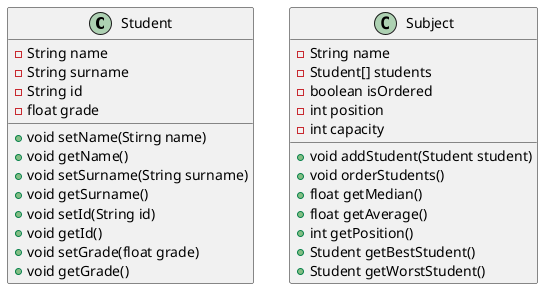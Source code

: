 @startuml
class Student{
- String name
- String surname
- String id
- float grade
+ void setName(Stirng name)
+ void getName()
+ void setSurname(String surname)
+ void getSurname()
+ void setId(String id)
+ void getId()
+ void setGrade(float grade)
+ void getGrade()
}
class Subject{
- String name
- Student[] students
- boolean isOrdered
- int position
- int capacity
+ void addStudent(Student student)
+ void orderStudents()
+ float getMedian()
+ float getAverage()
+ int getPosition()
+ Student getBestStudent()
+ Student getWorstStudent()
}
@enduml